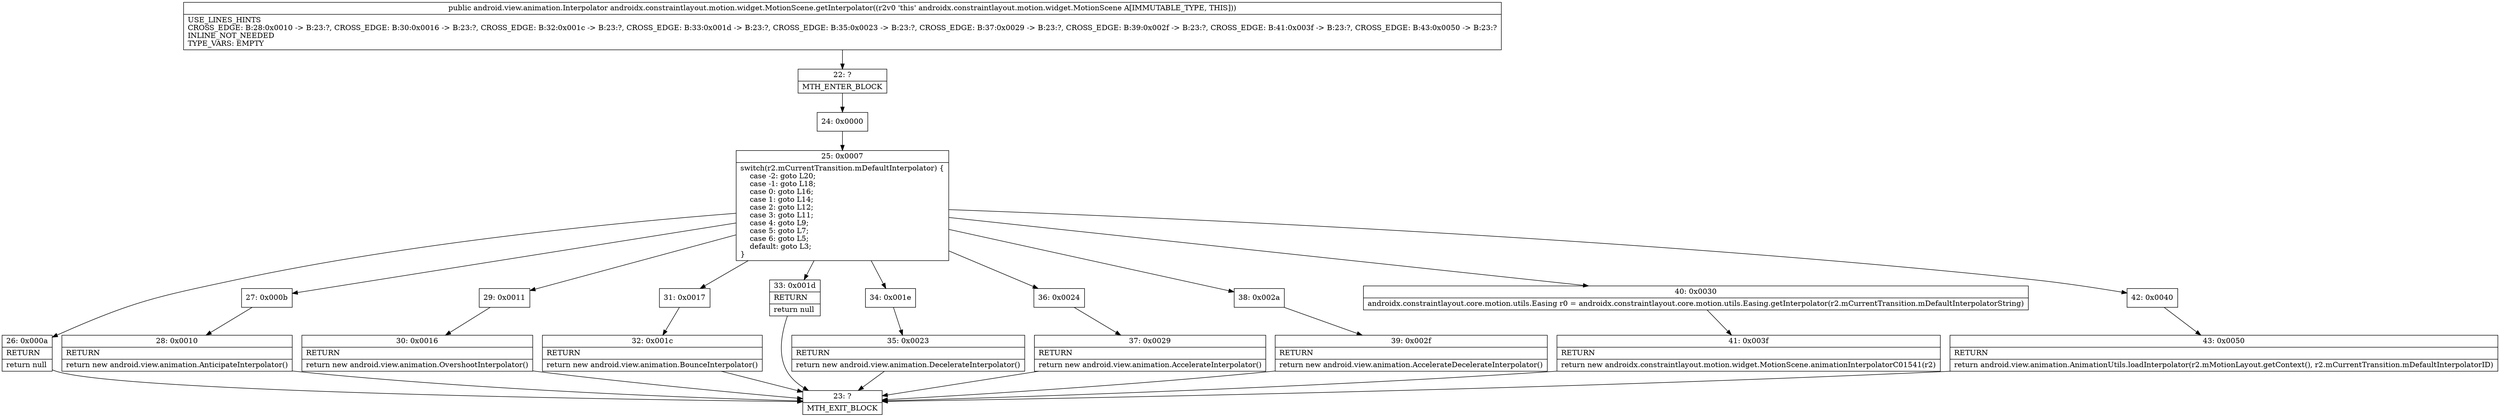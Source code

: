 digraph "CFG forandroidx.constraintlayout.motion.widget.MotionScene.getInterpolator()Landroid\/view\/animation\/Interpolator;" {
Node_22 [shape=record,label="{22\:\ ?|MTH_ENTER_BLOCK\l}"];
Node_24 [shape=record,label="{24\:\ 0x0000}"];
Node_25 [shape=record,label="{25\:\ 0x0007|switch(r2.mCurrentTransition.mDefaultInterpolator) \{\l    case \-2: goto L20;\l    case \-1: goto L18;\l    case 0: goto L16;\l    case 1: goto L14;\l    case 2: goto L12;\l    case 3: goto L11;\l    case 4: goto L9;\l    case 5: goto L7;\l    case 6: goto L5;\l    default: goto L3;\l\}\l}"];
Node_26 [shape=record,label="{26\:\ 0x000a|RETURN\l|return null\l}"];
Node_23 [shape=record,label="{23\:\ ?|MTH_EXIT_BLOCK\l}"];
Node_27 [shape=record,label="{27\:\ 0x000b}"];
Node_28 [shape=record,label="{28\:\ 0x0010|RETURN\l|return new android.view.animation.AnticipateInterpolator()\l}"];
Node_29 [shape=record,label="{29\:\ 0x0011}"];
Node_30 [shape=record,label="{30\:\ 0x0016|RETURN\l|return new android.view.animation.OvershootInterpolator()\l}"];
Node_31 [shape=record,label="{31\:\ 0x0017}"];
Node_32 [shape=record,label="{32\:\ 0x001c|RETURN\l|return new android.view.animation.BounceInterpolator()\l}"];
Node_33 [shape=record,label="{33\:\ 0x001d|RETURN\l|return null\l}"];
Node_34 [shape=record,label="{34\:\ 0x001e}"];
Node_35 [shape=record,label="{35\:\ 0x0023|RETURN\l|return new android.view.animation.DecelerateInterpolator()\l}"];
Node_36 [shape=record,label="{36\:\ 0x0024}"];
Node_37 [shape=record,label="{37\:\ 0x0029|RETURN\l|return new android.view.animation.AccelerateInterpolator()\l}"];
Node_38 [shape=record,label="{38\:\ 0x002a}"];
Node_39 [shape=record,label="{39\:\ 0x002f|RETURN\l|return new android.view.animation.AccelerateDecelerateInterpolator()\l}"];
Node_40 [shape=record,label="{40\:\ 0x0030|androidx.constraintlayout.core.motion.utils.Easing r0 = androidx.constraintlayout.core.motion.utils.Easing.getInterpolator(r2.mCurrentTransition.mDefaultInterpolatorString)\l}"];
Node_41 [shape=record,label="{41\:\ 0x003f|RETURN\l|return new androidx.constraintlayout.motion.widget.MotionScene.animationInterpolatorC01541(r2)\l}"];
Node_42 [shape=record,label="{42\:\ 0x0040}"];
Node_43 [shape=record,label="{43\:\ 0x0050|RETURN\l|return android.view.animation.AnimationUtils.loadInterpolator(r2.mMotionLayout.getContext(), r2.mCurrentTransition.mDefaultInterpolatorID)\l}"];
MethodNode[shape=record,label="{public android.view.animation.Interpolator androidx.constraintlayout.motion.widget.MotionScene.getInterpolator((r2v0 'this' androidx.constraintlayout.motion.widget.MotionScene A[IMMUTABLE_TYPE, THIS]))  | USE_LINES_HINTS\lCROSS_EDGE: B:28:0x0010 \-\> B:23:?, CROSS_EDGE: B:30:0x0016 \-\> B:23:?, CROSS_EDGE: B:32:0x001c \-\> B:23:?, CROSS_EDGE: B:33:0x001d \-\> B:23:?, CROSS_EDGE: B:35:0x0023 \-\> B:23:?, CROSS_EDGE: B:37:0x0029 \-\> B:23:?, CROSS_EDGE: B:39:0x002f \-\> B:23:?, CROSS_EDGE: B:41:0x003f \-\> B:23:?, CROSS_EDGE: B:43:0x0050 \-\> B:23:?\lINLINE_NOT_NEEDED\lTYPE_VARS: EMPTY\l}"];
MethodNode -> Node_22;Node_22 -> Node_24;
Node_24 -> Node_25;
Node_25 -> Node_26;
Node_25 -> Node_27;
Node_25 -> Node_29;
Node_25 -> Node_31;
Node_25 -> Node_33;
Node_25 -> Node_34;
Node_25 -> Node_36;
Node_25 -> Node_38;
Node_25 -> Node_40;
Node_25 -> Node_42;
Node_26 -> Node_23;
Node_27 -> Node_28;
Node_28 -> Node_23;
Node_29 -> Node_30;
Node_30 -> Node_23;
Node_31 -> Node_32;
Node_32 -> Node_23;
Node_33 -> Node_23;
Node_34 -> Node_35;
Node_35 -> Node_23;
Node_36 -> Node_37;
Node_37 -> Node_23;
Node_38 -> Node_39;
Node_39 -> Node_23;
Node_40 -> Node_41;
Node_41 -> Node_23;
Node_42 -> Node_43;
Node_43 -> Node_23;
}

